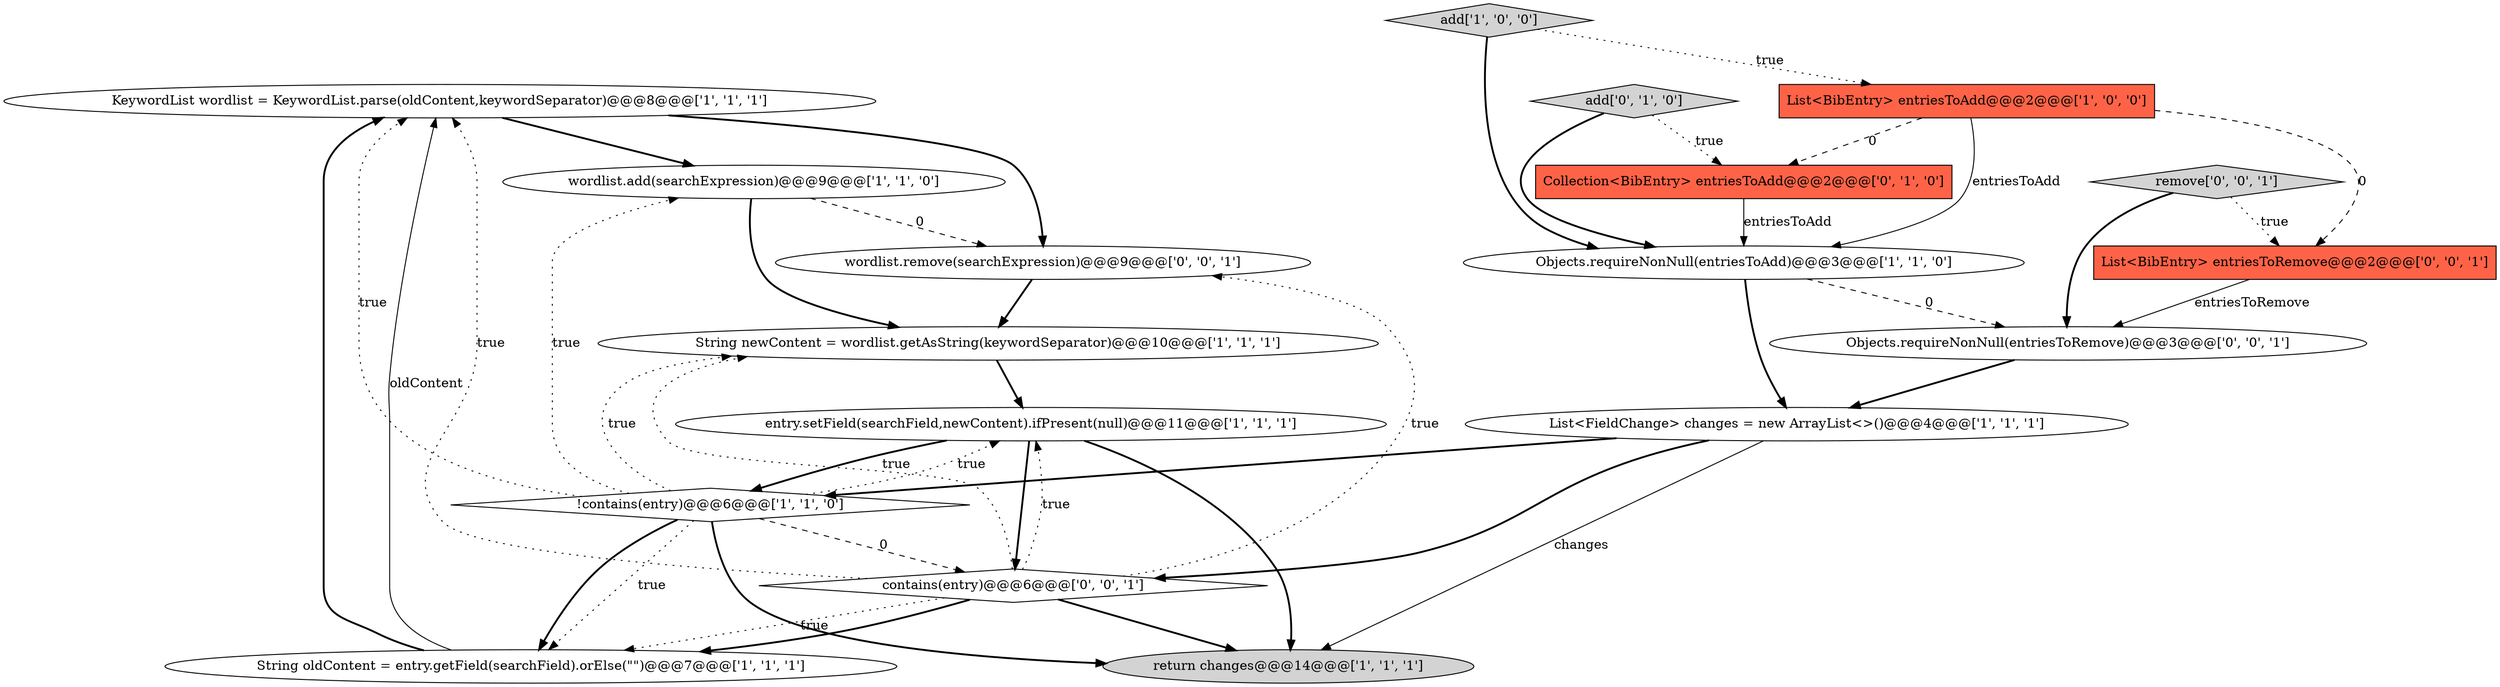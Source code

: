digraph {
0 [style = filled, label = "KeywordList wordlist = KeywordList.parse(oldContent,keywordSeparator)@@@8@@@['1', '1', '1']", fillcolor = white, shape = ellipse image = "AAA0AAABBB1BBB"];
6 [style = filled, label = "Objects.requireNonNull(entriesToAdd)@@@3@@@['1', '1', '0']", fillcolor = white, shape = ellipse image = "AAA0AAABBB1BBB"];
11 [style = filled, label = "Collection<BibEntry> entriesToAdd@@@2@@@['0', '1', '0']", fillcolor = tomato, shape = box image = "AAA1AAABBB2BBB"];
3 [style = filled, label = "List<BibEntry> entriesToAdd@@@2@@@['1', '0', '0']", fillcolor = tomato, shape = box image = "AAA1AAABBB1BBB"];
1 [style = filled, label = "return changes@@@14@@@['1', '1', '1']", fillcolor = lightgray, shape = ellipse image = "AAA0AAABBB1BBB"];
8 [style = filled, label = "!contains(entry)@@@6@@@['1', '1', '0']", fillcolor = white, shape = diamond image = "AAA0AAABBB1BBB"];
4 [style = filled, label = "List<FieldChange> changes = new ArrayList<>()@@@4@@@['1', '1', '1']", fillcolor = white, shape = ellipse image = "AAA0AAABBB1BBB"];
5 [style = filled, label = "wordlist.add(searchExpression)@@@9@@@['1', '1', '0']", fillcolor = white, shape = ellipse image = "AAA0AAABBB1BBB"];
10 [style = filled, label = "add['1', '0', '0']", fillcolor = lightgray, shape = diamond image = "AAA0AAABBB1BBB"];
7 [style = filled, label = "entry.setField(searchField,newContent).ifPresent(null)@@@11@@@['1', '1', '1']", fillcolor = white, shape = ellipse image = "AAA0AAABBB1BBB"];
12 [style = filled, label = "add['0', '1', '0']", fillcolor = lightgray, shape = diamond image = "AAA0AAABBB2BBB"];
13 [style = filled, label = "contains(entry)@@@6@@@['0', '0', '1']", fillcolor = white, shape = diamond image = "AAA0AAABBB3BBB"];
15 [style = filled, label = "wordlist.remove(searchExpression)@@@9@@@['0', '0', '1']", fillcolor = white, shape = ellipse image = "AAA0AAABBB3BBB"];
16 [style = filled, label = "remove['0', '0', '1']", fillcolor = lightgray, shape = diamond image = "AAA0AAABBB3BBB"];
2 [style = filled, label = "String oldContent = entry.getField(searchField).orElse(\"\")@@@7@@@['1', '1', '1']", fillcolor = white, shape = ellipse image = "AAA0AAABBB1BBB"];
17 [style = filled, label = "List<BibEntry> entriesToRemove@@@2@@@['0', '0', '1']", fillcolor = tomato, shape = box image = "AAA0AAABBB3BBB"];
9 [style = filled, label = "String newContent = wordlist.getAsString(keywordSeparator)@@@10@@@['1', '1', '1']", fillcolor = white, shape = ellipse image = "AAA0AAABBB1BBB"];
14 [style = filled, label = "Objects.requireNonNull(entriesToRemove)@@@3@@@['0', '0', '1']", fillcolor = white, shape = ellipse image = "AAA0AAABBB3BBB"];
7->13 [style = bold, label=""];
7->1 [style = bold, label=""];
3->17 [style = dashed, label="0"];
5->9 [style = bold, label=""];
4->1 [style = solid, label="changes"];
8->2 [style = dotted, label="true"];
16->17 [style = dotted, label="true"];
4->13 [style = bold, label=""];
11->6 [style = solid, label="entriesToAdd"];
10->3 [style = dotted, label="true"];
8->7 [style = dotted, label="true"];
3->6 [style = solid, label="entriesToAdd"];
13->7 [style = dotted, label="true"];
6->14 [style = dashed, label="0"];
9->7 [style = bold, label=""];
7->8 [style = bold, label=""];
12->6 [style = bold, label=""];
10->6 [style = bold, label=""];
0->15 [style = bold, label=""];
13->1 [style = bold, label=""];
8->13 [style = dashed, label="0"];
12->11 [style = dotted, label="true"];
13->2 [style = dotted, label="true"];
8->1 [style = bold, label=""];
6->4 [style = bold, label=""];
2->0 [style = bold, label=""];
14->4 [style = bold, label=""];
8->2 [style = bold, label=""];
8->5 [style = dotted, label="true"];
13->0 [style = dotted, label="true"];
15->9 [style = bold, label=""];
2->0 [style = solid, label="oldContent"];
4->8 [style = bold, label=""];
16->14 [style = bold, label=""];
8->0 [style = dotted, label="true"];
13->15 [style = dotted, label="true"];
8->9 [style = dotted, label="true"];
17->14 [style = solid, label="entriesToRemove"];
5->15 [style = dashed, label="0"];
3->11 [style = dashed, label="0"];
0->5 [style = bold, label=""];
13->2 [style = bold, label=""];
13->9 [style = dotted, label="true"];
}
